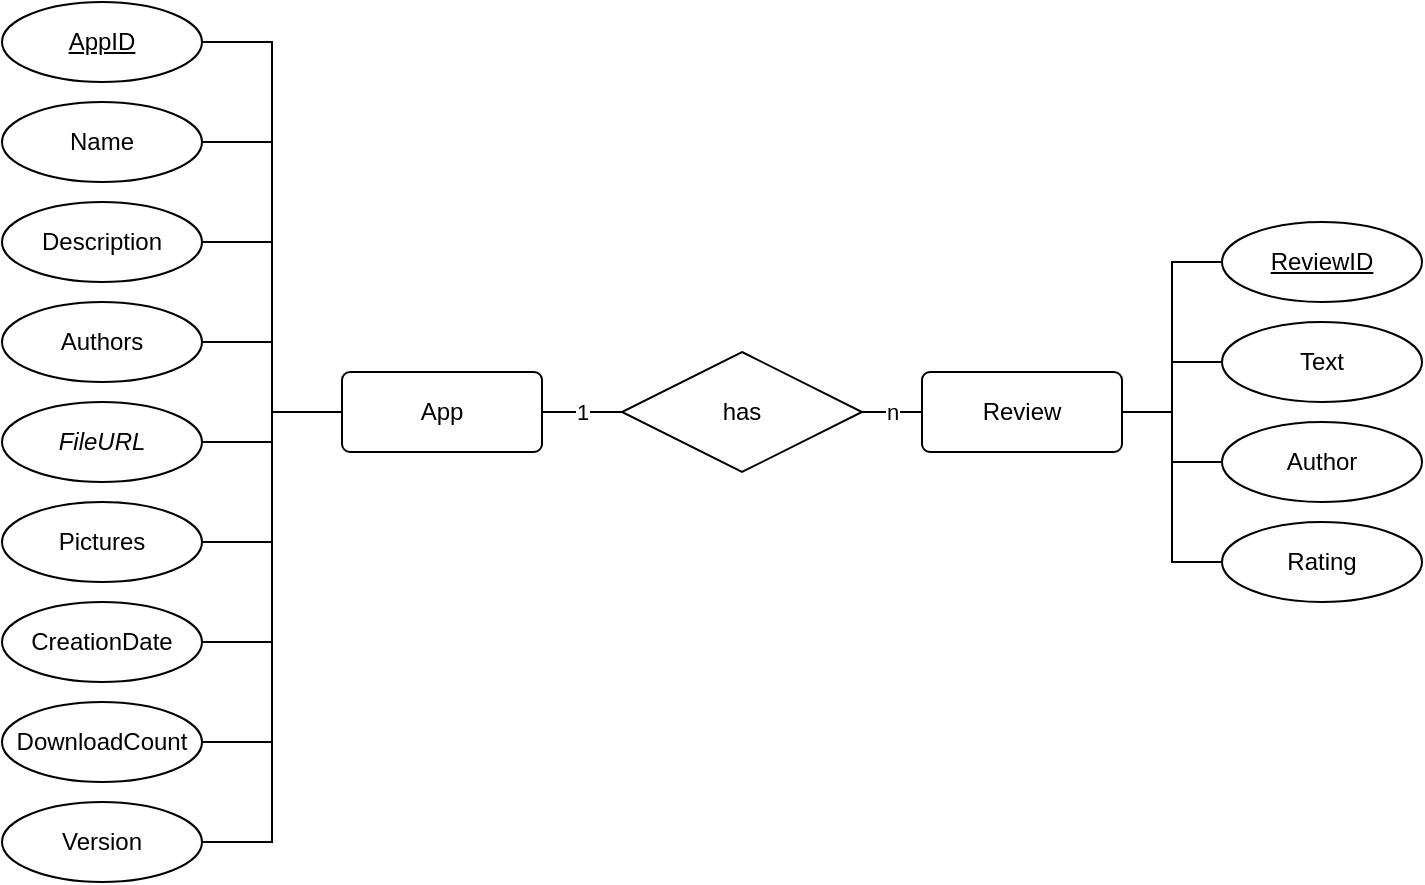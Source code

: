 <mxfile version="17.2.4" type="device"><diagram id="IWjxsFUuB0PpvWsoYFOh" name="Seite-1"><mxGraphModel dx="981" dy="591" grid="1" gridSize="10" guides="1" tooltips="1" connect="1" arrows="1" fold="1" page="1" pageScale="1" pageWidth="827" pageHeight="1169" math="0" shadow="0"><root><mxCell id="0"/><mxCell id="1" parent="0"/><mxCell id="EVVD2l6V-LSrYNVLJscD-46" value="1" style="edgeStyle=orthogonalEdgeStyle;rounded=0;orthogonalLoop=1;jettySize=auto;html=1;entryX=0;entryY=0.5;entryDx=0;entryDy=0;endArrow=none;endFill=0;" parent="1" source="EVVD2l6V-LSrYNVLJscD-20" target="EVVD2l6V-LSrYNVLJscD-44" edge="1"><mxGeometry relative="1" as="geometry"/></mxCell><mxCell id="EVVD2l6V-LSrYNVLJscD-20" value="App" style="rounded=1;arcSize=10;whiteSpace=wrap;html=1;align=center;" parent="1" vertex="1"><mxGeometry x="230" y="245" width="100" height="40" as="geometry"/></mxCell><mxCell id="EVVD2l6V-LSrYNVLJscD-29" style="edgeStyle=orthogonalEdgeStyle;rounded=0;orthogonalLoop=1;jettySize=auto;html=1;entryX=0;entryY=0.5;entryDx=0;entryDy=0;endArrow=none;endFill=0;" parent="1" source="EVVD2l6V-LSrYNVLJscD-21" target="EVVD2l6V-LSrYNVLJscD-20" edge="1"><mxGeometry relative="1" as="geometry"/></mxCell><mxCell id="EVVD2l6V-LSrYNVLJscD-21" value="AppID" style="ellipse;whiteSpace=wrap;html=1;align=center;fontStyle=4;" parent="1" vertex="1"><mxGeometry x="60" y="60" width="100" height="40" as="geometry"/></mxCell><mxCell id="EVVD2l6V-LSrYNVLJscD-30" style="edgeStyle=orthogonalEdgeStyle;rounded=0;orthogonalLoop=1;jettySize=auto;html=1;endArrow=none;endFill=0;entryX=0;entryY=0.5;entryDx=0;entryDy=0;" parent="1" source="EVVD2l6V-LSrYNVLJscD-22" target="EVVD2l6V-LSrYNVLJscD-20" edge="1"><mxGeometry relative="1" as="geometry"/></mxCell><mxCell id="EVVD2l6V-LSrYNVLJscD-22" value="Name" style="ellipse;whiteSpace=wrap;html=1;align=center;" parent="1" vertex="1"><mxGeometry x="60" y="110" width="100" height="40" as="geometry"/></mxCell><mxCell id="EVVD2l6V-LSrYNVLJscD-31" style="edgeStyle=orthogonalEdgeStyle;rounded=0;orthogonalLoop=1;jettySize=auto;html=1;entryX=0;entryY=0.5;entryDx=0;entryDy=0;endArrow=none;endFill=0;" parent="1" source="EVVD2l6V-LSrYNVLJscD-23" target="EVVD2l6V-LSrYNVLJscD-20" edge="1"><mxGeometry relative="1" as="geometry"/></mxCell><mxCell id="EVVD2l6V-LSrYNVLJscD-23" value="Description" style="ellipse;whiteSpace=wrap;html=1;align=center;" parent="1" vertex="1"><mxGeometry x="60" y="160" width="100" height="40" as="geometry"/></mxCell><mxCell id="EVVD2l6V-LSrYNVLJscD-32" style="edgeStyle=orthogonalEdgeStyle;rounded=0;orthogonalLoop=1;jettySize=auto;html=1;entryX=0;entryY=0.5;entryDx=0;entryDy=0;endArrow=none;endFill=0;" parent="1" source="EVVD2l6V-LSrYNVLJscD-24" target="EVVD2l6V-LSrYNVLJscD-20" edge="1"><mxGeometry relative="1" as="geometry"/></mxCell><mxCell id="EVVD2l6V-LSrYNVLJscD-24" value="Authors" style="ellipse;whiteSpace=wrap;html=1;align=center;" parent="1" vertex="1"><mxGeometry x="60" y="210" width="100" height="40" as="geometry"/></mxCell><mxCell id="EVVD2l6V-LSrYNVLJscD-33" style="edgeStyle=orthogonalEdgeStyle;rounded=0;orthogonalLoop=1;jettySize=auto;html=1;entryX=0;entryY=0.5;entryDx=0;entryDy=0;endArrow=none;endFill=0;" parent="1" source="EVVD2l6V-LSrYNVLJscD-25" target="EVVD2l6V-LSrYNVLJscD-20" edge="1"><mxGeometry relative="1" as="geometry"/></mxCell><mxCell id="EVVD2l6V-LSrYNVLJscD-25" value="&lt;i&gt;FileURL&lt;/i&gt;" style="ellipse;whiteSpace=wrap;html=1;align=center;" parent="1" vertex="1"><mxGeometry x="60" y="260" width="100" height="40" as="geometry"/></mxCell><mxCell id="EVVD2l6V-LSrYNVLJscD-34" style="edgeStyle=orthogonalEdgeStyle;rounded=0;orthogonalLoop=1;jettySize=auto;html=1;entryX=0;entryY=0.5;entryDx=0;entryDy=0;endArrow=none;endFill=0;" parent="1" source="EVVD2l6V-LSrYNVLJscD-26" target="EVVD2l6V-LSrYNVLJscD-20" edge="1"><mxGeometry relative="1" as="geometry"/></mxCell><mxCell id="EVVD2l6V-LSrYNVLJscD-26" value="Pictures" style="ellipse;whiteSpace=wrap;html=1;align=center;" parent="1" vertex="1"><mxGeometry x="60" y="310" width="100" height="40" as="geometry"/></mxCell><mxCell id="EVVD2l6V-LSrYNVLJscD-45" value="n" style="edgeStyle=orthogonalEdgeStyle;rounded=0;orthogonalLoop=1;jettySize=auto;html=1;entryX=1;entryY=0.5;entryDx=0;entryDy=0;endArrow=none;endFill=0;" parent="1" source="EVVD2l6V-LSrYNVLJscD-35" target="EVVD2l6V-LSrYNVLJscD-44" edge="1"><mxGeometry relative="1" as="geometry"/></mxCell><mxCell id="EVVD2l6V-LSrYNVLJscD-35" value="Review" style="rounded=1;arcSize=10;whiteSpace=wrap;html=1;align=center;" parent="1" vertex="1"><mxGeometry x="520" y="245" width="100" height="40" as="geometry"/></mxCell><mxCell id="EVVD2l6V-LSrYNVLJscD-40" style="edgeStyle=orthogonalEdgeStyle;rounded=0;orthogonalLoop=1;jettySize=auto;html=1;entryX=1;entryY=0.5;entryDx=0;entryDy=0;endArrow=none;endFill=0;" parent="1" source="EVVD2l6V-LSrYNVLJscD-36" target="EVVD2l6V-LSrYNVLJscD-35" edge="1"><mxGeometry relative="1" as="geometry"/></mxCell><mxCell id="EVVD2l6V-LSrYNVLJscD-36" value="ReviewID" style="ellipse;whiteSpace=wrap;html=1;align=center;fontStyle=4;" parent="1" vertex="1"><mxGeometry x="670" y="170" width="100" height="40" as="geometry"/></mxCell><mxCell id="EVVD2l6V-LSrYNVLJscD-41" style="edgeStyle=orthogonalEdgeStyle;rounded=0;orthogonalLoop=1;jettySize=auto;html=1;entryX=1;entryY=0.5;entryDx=0;entryDy=0;endArrow=none;endFill=0;" parent="1" source="EVVD2l6V-LSrYNVLJscD-37" target="EVVD2l6V-LSrYNVLJscD-35" edge="1"><mxGeometry relative="1" as="geometry"/></mxCell><mxCell id="EVVD2l6V-LSrYNVLJscD-37" value="Text" style="ellipse;whiteSpace=wrap;html=1;align=center;" parent="1" vertex="1"><mxGeometry x="670" y="220" width="100" height="40" as="geometry"/></mxCell><mxCell id="EVVD2l6V-LSrYNVLJscD-42" style="edgeStyle=orthogonalEdgeStyle;rounded=0;orthogonalLoop=1;jettySize=auto;html=1;entryX=1;entryY=0.5;entryDx=0;entryDy=0;endArrow=none;endFill=0;" parent="1" source="EVVD2l6V-LSrYNVLJscD-38" target="EVVD2l6V-LSrYNVLJscD-35" edge="1"><mxGeometry relative="1" as="geometry"/></mxCell><mxCell id="EVVD2l6V-LSrYNVLJscD-38" value="Author" style="ellipse;whiteSpace=wrap;html=1;align=center;" parent="1" vertex="1"><mxGeometry x="670" y="270" width="100" height="40" as="geometry"/></mxCell><mxCell id="EVVD2l6V-LSrYNVLJscD-43" style="edgeStyle=orthogonalEdgeStyle;rounded=0;orthogonalLoop=1;jettySize=auto;html=1;entryX=1;entryY=0.5;entryDx=0;entryDy=0;endArrow=none;endFill=0;" parent="1" source="EVVD2l6V-LSrYNVLJscD-39" target="EVVD2l6V-LSrYNVLJscD-35" edge="1"><mxGeometry relative="1" as="geometry"/></mxCell><mxCell id="EVVD2l6V-LSrYNVLJscD-39" value="Rating" style="ellipse;whiteSpace=wrap;html=1;align=center;" parent="1" vertex="1"><mxGeometry x="670" y="320" width="100" height="40" as="geometry"/></mxCell><mxCell id="EVVD2l6V-LSrYNVLJscD-44" value="has" style="shape=rhombus;perimeter=rhombusPerimeter;whiteSpace=wrap;html=1;align=center;" parent="1" vertex="1"><mxGeometry x="370" y="235" width="120" height="60" as="geometry"/></mxCell><mxCell id="A26LAk8KejaixJTI7q8s-4" style="edgeStyle=orthogonalEdgeStyle;rounded=0;orthogonalLoop=1;jettySize=auto;html=1;entryX=0;entryY=0.5;entryDx=0;entryDy=0;endArrow=none;endFill=0;" parent="1" source="A26LAk8KejaixJTI7q8s-1" target="EVVD2l6V-LSrYNVLJscD-20" edge="1"><mxGeometry relative="1" as="geometry"/></mxCell><mxCell id="A26LAk8KejaixJTI7q8s-1" value="CreationDate" style="ellipse;whiteSpace=wrap;html=1;align=center;" parent="1" vertex="1"><mxGeometry x="60" y="360" width="100" height="40" as="geometry"/></mxCell><mxCell id="A26LAk8KejaixJTI7q8s-5" style="edgeStyle=orthogonalEdgeStyle;rounded=0;orthogonalLoop=1;jettySize=auto;html=1;entryX=0;entryY=0.5;entryDx=0;entryDy=0;endArrow=none;endFill=0;" parent="1" source="A26LAk8KejaixJTI7q8s-2" target="EVVD2l6V-LSrYNVLJscD-20" edge="1"><mxGeometry relative="1" as="geometry"/></mxCell><mxCell id="A26LAk8KejaixJTI7q8s-2" value="DownloadCount" style="ellipse;whiteSpace=wrap;html=1;align=center;" parent="1" vertex="1"><mxGeometry x="60" y="410" width="100" height="40" as="geometry"/></mxCell><mxCell id="A26LAk8KejaixJTI7q8s-6" style="edgeStyle=orthogonalEdgeStyle;rounded=0;orthogonalLoop=1;jettySize=auto;html=1;entryX=0;entryY=0.5;entryDx=0;entryDy=0;endArrow=none;endFill=0;" parent="1" source="A26LAk8KejaixJTI7q8s-3" target="EVVD2l6V-LSrYNVLJscD-20" edge="1"><mxGeometry relative="1" as="geometry"/></mxCell><mxCell id="A26LAk8KejaixJTI7q8s-3" value="Version" style="ellipse;whiteSpace=wrap;html=1;align=center;" parent="1" vertex="1"><mxGeometry x="60" y="460" width="100" height="40" as="geometry"/></mxCell></root></mxGraphModel></diagram></mxfile>